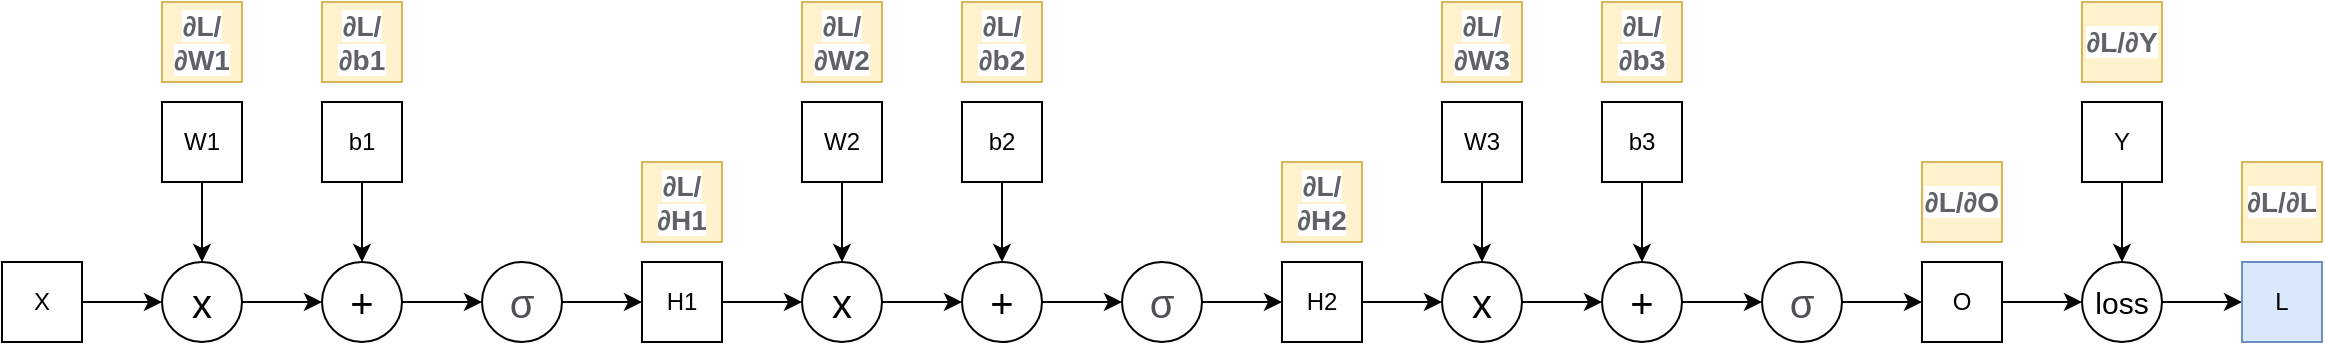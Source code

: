 <mxfile version="24.2.1" type="github">
  <diagram name="페이지-1" id="BkDjTnzv6I5W9YhU9uMP">
    <mxGraphModel dx="1323" dy="1843" grid="1" gridSize="10" guides="1" tooltips="1" connect="1" arrows="1" fold="1" page="1" pageScale="1" pageWidth="827" pageHeight="1169" math="0" shadow="0">
      <root>
        <mxCell id="0" />
        <mxCell id="1" parent="0" />
        <mxCell id="OTDmI-xniEaenbiDMN5k-1" style="edgeStyle=orthogonalEdgeStyle;rounded=0;orthogonalLoop=1;jettySize=auto;html=1;" parent="1" source="OTDmI-xniEaenbiDMN5k-2" target="OTDmI-xniEaenbiDMN5k-4" edge="1">
          <mxGeometry relative="1" as="geometry" />
        </mxCell>
        <mxCell id="OTDmI-xniEaenbiDMN5k-2" value="X" style="whiteSpace=wrap;html=1;aspect=fixed;" parent="1" vertex="1">
          <mxGeometry y="300" width="40" height="40" as="geometry" />
        </mxCell>
        <mxCell id="OTDmI-xniEaenbiDMN5k-3" style="edgeStyle=orthogonalEdgeStyle;rounded=0;orthogonalLoop=1;jettySize=auto;html=1;entryX=0;entryY=0.5;entryDx=0;entryDy=0;" parent="1" source="OTDmI-xniEaenbiDMN5k-4" target="OTDmI-xniEaenbiDMN5k-10" edge="1">
          <mxGeometry relative="1" as="geometry" />
        </mxCell>
        <mxCell id="OTDmI-xniEaenbiDMN5k-4" value="x" style="ellipse;whiteSpace=wrap;html=1;aspect=fixed;fontSize=20;" parent="1" vertex="1">
          <mxGeometry x="80" y="300" width="40" height="40" as="geometry" />
        </mxCell>
        <mxCell id="OTDmI-xniEaenbiDMN5k-5" style="edgeStyle=orthogonalEdgeStyle;rounded=0;orthogonalLoop=1;jettySize=auto;html=1;" parent="1" source="OTDmI-xniEaenbiDMN5k-6" target="OTDmI-xniEaenbiDMN5k-4" edge="1">
          <mxGeometry relative="1" as="geometry" />
        </mxCell>
        <mxCell id="OTDmI-xniEaenbiDMN5k-6" value="W1" style="whiteSpace=wrap;html=1;aspect=fixed;" parent="1" vertex="1">
          <mxGeometry x="80" y="220" width="40" height="40" as="geometry" />
        </mxCell>
        <mxCell id="OTDmI-xniEaenbiDMN5k-7" style="edgeStyle=orthogonalEdgeStyle;rounded=0;orthogonalLoop=1;jettySize=auto;html=1;" parent="1" source="OTDmI-xniEaenbiDMN5k-8" target="OTDmI-xniEaenbiDMN5k-10" edge="1">
          <mxGeometry relative="1" as="geometry" />
        </mxCell>
        <mxCell id="OTDmI-xniEaenbiDMN5k-8" value="b1" style="whiteSpace=wrap;html=1;aspect=fixed;" parent="1" vertex="1">
          <mxGeometry x="160" y="220" width="40" height="40" as="geometry" />
        </mxCell>
        <mxCell id="OTDmI-xniEaenbiDMN5k-9" style="edgeStyle=orthogonalEdgeStyle;rounded=0;orthogonalLoop=1;jettySize=auto;html=1;entryX=0;entryY=0.5;entryDx=0;entryDy=0;" parent="1" source="OTDmI-xniEaenbiDMN5k-10" target="qkD3_rW6BnuaW-3683jl-1" edge="1">
          <mxGeometry relative="1" as="geometry">
            <mxPoint x="240" y="320" as="targetPoint" />
          </mxGeometry>
        </mxCell>
        <mxCell id="OTDmI-xniEaenbiDMN5k-10" value="+" style="ellipse;whiteSpace=wrap;html=1;aspect=fixed;fontSize=20;" parent="1" vertex="1">
          <mxGeometry x="160" y="300" width="40" height="40" as="geometry" />
        </mxCell>
        <mxCell id="OTDmI-xniEaenbiDMN5k-11" style="edgeStyle=orthogonalEdgeStyle;rounded=0;orthogonalLoop=1;jettySize=auto;html=1;entryX=0;entryY=0.5;entryDx=0;entryDy=0;" parent="1" source="OTDmI-xniEaenbiDMN5k-12" target="OTDmI-xniEaenbiDMN5k-14" edge="1">
          <mxGeometry relative="1" as="geometry" />
        </mxCell>
        <mxCell id="OTDmI-xniEaenbiDMN5k-12" value="H1" style="whiteSpace=wrap;html=1;aspect=fixed;" parent="1" vertex="1">
          <mxGeometry x="320" y="300" width="40" height="40" as="geometry" />
        </mxCell>
        <mxCell id="OTDmI-xniEaenbiDMN5k-13" style="edgeStyle=orthogonalEdgeStyle;rounded=0;orthogonalLoop=1;jettySize=auto;html=1;entryX=0;entryY=0.5;entryDx=0;entryDy=0;" parent="1" source="OTDmI-xniEaenbiDMN5k-14" target="OTDmI-xniEaenbiDMN5k-20" edge="1">
          <mxGeometry relative="1" as="geometry" />
        </mxCell>
        <mxCell id="OTDmI-xniEaenbiDMN5k-14" value="x" style="ellipse;whiteSpace=wrap;html=1;aspect=fixed;fontSize=20;" parent="1" vertex="1">
          <mxGeometry x="400" y="300" width="40" height="40" as="geometry" />
        </mxCell>
        <mxCell id="OTDmI-xniEaenbiDMN5k-15" style="edgeStyle=orthogonalEdgeStyle;rounded=0;orthogonalLoop=1;jettySize=auto;html=1;" parent="1" source="OTDmI-xniEaenbiDMN5k-16" target="OTDmI-xniEaenbiDMN5k-14" edge="1">
          <mxGeometry relative="1" as="geometry" />
        </mxCell>
        <mxCell id="OTDmI-xniEaenbiDMN5k-16" value="W2" style="whiteSpace=wrap;html=1;aspect=fixed;" parent="1" vertex="1">
          <mxGeometry x="400" y="220" width="40" height="40" as="geometry" />
        </mxCell>
        <mxCell id="OTDmI-xniEaenbiDMN5k-17" style="edgeStyle=orthogonalEdgeStyle;rounded=0;orthogonalLoop=1;jettySize=auto;html=1;" parent="1" source="OTDmI-xniEaenbiDMN5k-18" target="OTDmI-xniEaenbiDMN5k-20" edge="1">
          <mxGeometry relative="1" as="geometry" />
        </mxCell>
        <mxCell id="OTDmI-xniEaenbiDMN5k-18" value="b2" style="whiteSpace=wrap;html=1;aspect=fixed;" parent="1" vertex="1">
          <mxGeometry x="480" y="220" width="40" height="40" as="geometry" />
        </mxCell>
        <mxCell id="OTDmI-xniEaenbiDMN5k-19" style="edgeStyle=orthogonalEdgeStyle;rounded=0;orthogonalLoop=1;jettySize=auto;html=1;entryX=0;entryY=0.5;entryDx=0;entryDy=0;" parent="1" source="OTDmI-xniEaenbiDMN5k-20" target="qkD3_rW6BnuaW-3683jl-6" edge="1">
          <mxGeometry relative="1" as="geometry" />
        </mxCell>
        <mxCell id="OTDmI-xniEaenbiDMN5k-20" value="+" style="ellipse;whiteSpace=wrap;html=1;aspect=fixed;fontSize=20;" parent="1" vertex="1">
          <mxGeometry x="480" y="300" width="40" height="40" as="geometry" />
        </mxCell>
        <mxCell id="OTDmI-xniEaenbiDMN5k-21" style="edgeStyle=orthogonalEdgeStyle;rounded=0;orthogonalLoop=1;jettySize=auto;html=1;exitX=1;exitY=0.5;exitDx=0;exitDy=0;" parent="1" source="OTDmI-xniEaenbiDMN5k-22" target="OTDmI-xniEaenbiDMN5k-24" edge="1">
          <mxGeometry relative="1" as="geometry" />
        </mxCell>
        <mxCell id="OTDmI-xniEaenbiDMN5k-22" value="H2" style="whiteSpace=wrap;html=1;aspect=fixed;" parent="1" vertex="1">
          <mxGeometry x="640" y="300" width="40" height="40" as="geometry" />
        </mxCell>
        <mxCell id="OTDmI-xniEaenbiDMN5k-23" style="edgeStyle=orthogonalEdgeStyle;rounded=0;orthogonalLoop=1;jettySize=auto;html=1;entryX=0;entryY=0.5;entryDx=0;entryDy=0;" parent="1" source="OTDmI-xniEaenbiDMN5k-24" target="OTDmI-xniEaenbiDMN5k-30" edge="1">
          <mxGeometry relative="1" as="geometry" />
        </mxCell>
        <mxCell id="OTDmI-xniEaenbiDMN5k-24" value="x" style="ellipse;whiteSpace=wrap;html=1;aspect=fixed;fontSize=20;" parent="1" vertex="1">
          <mxGeometry x="720" y="300" width="40" height="40" as="geometry" />
        </mxCell>
        <mxCell id="OTDmI-xniEaenbiDMN5k-25" style="edgeStyle=orthogonalEdgeStyle;rounded=0;orthogonalLoop=1;jettySize=auto;html=1;" parent="1" source="OTDmI-xniEaenbiDMN5k-26" target="OTDmI-xniEaenbiDMN5k-24" edge="1">
          <mxGeometry relative="1" as="geometry" />
        </mxCell>
        <mxCell id="OTDmI-xniEaenbiDMN5k-26" value="W3" style="whiteSpace=wrap;html=1;aspect=fixed;" parent="1" vertex="1">
          <mxGeometry x="720" y="220" width="40" height="40" as="geometry" />
        </mxCell>
        <mxCell id="OTDmI-xniEaenbiDMN5k-27" style="edgeStyle=orthogonalEdgeStyle;rounded=0;orthogonalLoop=1;jettySize=auto;html=1;" parent="1" source="OTDmI-xniEaenbiDMN5k-28" target="OTDmI-xniEaenbiDMN5k-30" edge="1">
          <mxGeometry relative="1" as="geometry" />
        </mxCell>
        <mxCell id="OTDmI-xniEaenbiDMN5k-28" value="b3" style="whiteSpace=wrap;html=1;aspect=fixed;" parent="1" vertex="1">
          <mxGeometry x="800" y="220" width="40" height="40" as="geometry" />
        </mxCell>
        <mxCell id="OTDmI-xniEaenbiDMN5k-29" style="edgeStyle=orthogonalEdgeStyle;rounded=0;orthogonalLoop=1;jettySize=auto;html=1;entryX=0;entryY=0.5;entryDx=0;entryDy=0;" parent="1" source="OTDmI-xniEaenbiDMN5k-30" target="qkD3_rW6BnuaW-3683jl-8" edge="1">
          <mxGeometry relative="1" as="geometry">
            <mxPoint x="880" y="320" as="targetPoint" />
          </mxGeometry>
        </mxCell>
        <mxCell id="OTDmI-xniEaenbiDMN5k-30" value="+" style="ellipse;whiteSpace=wrap;html=1;aspect=fixed;fontSize=20;" parent="1" vertex="1">
          <mxGeometry x="800" y="300" width="40" height="40" as="geometry" />
        </mxCell>
        <mxCell id="OTDmI-xniEaenbiDMN5k-44" style="edgeStyle=orthogonalEdgeStyle;rounded=0;orthogonalLoop=1;jettySize=auto;html=1;entryX=0;entryY=0.5;entryDx=0;entryDy=0;" parent="1" source="OTDmI-xniEaenbiDMN5k-31" edge="1">
          <mxGeometry relative="1" as="geometry">
            <mxPoint x="1040" y="320" as="targetPoint" />
          </mxGeometry>
        </mxCell>
        <mxCell id="OTDmI-xniEaenbiDMN5k-31" value="O" style="whiteSpace=wrap;html=1;aspect=fixed;" parent="1" vertex="1">
          <mxGeometry x="960" y="300" width="40" height="40" as="geometry" />
        </mxCell>
        <mxCell id="OTDmI-xniEaenbiDMN5k-34" value="&lt;span style=&quot;font-weight: bold; color: rgb(95, 99, 104); font-family: &amp;quot;Apple SD Gothic Neo&amp;quot;, arial, sans-serif; font-size: 14px; text-align: left; background-color: rgb(255, 255, 255);&quot;&gt;∂L/&lt;/span&gt;&lt;span style=&quot;font-weight: bold; color: rgb(95, 99, 104); font-family: &amp;quot;Apple SD Gothic Neo&amp;quot;, arial, sans-serif; font-size: 14px; text-align: left; background-color: rgb(255, 255, 255);&quot;&gt;∂W1&lt;/span&gt;" style="whiteSpace=wrap;html=1;aspect=fixed;fillColor=#fff2cc;strokeColor=#d6b656;" parent="1" vertex="1">
          <mxGeometry x="80" y="170" width="40" height="40" as="geometry" />
        </mxCell>
        <mxCell id="OTDmI-xniEaenbiDMN5k-35" value="&lt;span style=&quot;font-weight: bold; color: rgb(95, 99, 104); font-family: &amp;quot;Apple SD Gothic Neo&amp;quot;, arial, sans-serif; font-size: 14px; text-align: left; background-color: rgb(255, 255, 255);&quot;&gt;∂L/&lt;/span&gt;&lt;span style=&quot;font-weight: bold; color: rgb(95, 99, 104); font-family: &amp;quot;Apple SD Gothic Neo&amp;quot;, arial, sans-serif; font-size: 14px; text-align: left; background-color: rgb(255, 255, 255);&quot;&gt;∂b1&lt;/span&gt;" style="whiteSpace=wrap;html=1;aspect=fixed;fillColor=#fff2cc;strokeColor=#d6b656;" parent="1" vertex="1">
          <mxGeometry x="160" y="170" width="40" height="40" as="geometry" />
        </mxCell>
        <mxCell id="OTDmI-xniEaenbiDMN5k-36" value="&lt;span style=&quot;font-weight: bold; color: rgb(95, 99, 104); font-family: &amp;quot;Apple SD Gothic Neo&amp;quot;, arial, sans-serif; font-size: 14px; text-align: left; background-color: rgb(255, 255, 255);&quot;&gt;∂L/&lt;/span&gt;&lt;span style=&quot;font-weight: bold; color: rgb(95, 99, 104); font-family: &amp;quot;Apple SD Gothic Neo&amp;quot;, arial, sans-serif; font-size: 14px; text-align: left; background-color: rgb(255, 255, 255);&quot;&gt;∂H1&lt;/span&gt;" style="whiteSpace=wrap;html=1;aspect=fixed;fillColor=#fff2cc;strokeColor=#d6b656;" parent="1" vertex="1">
          <mxGeometry x="320" y="250" width="40" height="40" as="geometry" />
        </mxCell>
        <mxCell id="OTDmI-xniEaenbiDMN5k-37" value="&lt;span style=&quot;font-weight: bold; color: rgb(95, 99, 104); font-family: &amp;quot;Apple SD Gothic Neo&amp;quot;, arial, sans-serif; font-size: 14px; text-align: left; background-color: rgb(255, 255, 255);&quot;&gt;∂L/&lt;/span&gt;&lt;span style=&quot;font-weight: bold; color: rgb(95, 99, 104); font-family: &amp;quot;Apple SD Gothic Neo&amp;quot;, arial, sans-serif; font-size: 14px; text-align: left; background-color: rgb(255, 255, 255);&quot;&gt;∂W2&lt;/span&gt;" style="whiteSpace=wrap;html=1;aspect=fixed;fillColor=#fff2cc;strokeColor=#d6b656;" parent="1" vertex="1">
          <mxGeometry x="400" y="170" width="40" height="40" as="geometry" />
        </mxCell>
        <mxCell id="OTDmI-xniEaenbiDMN5k-38" value="&lt;span style=&quot;font-weight: bold; color: rgb(95, 99, 104); font-family: &amp;quot;Apple SD Gothic Neo&amp;quot;, arial, sans-serif; font-size: 14px; text-align: left; background-color: rgb(255, 255, 255);&quot;&gt;∂L/&lt;/span&gt;&lt;span style=&quot;font-weight: bold; color: rgb(95, 99, 104); font-family: &amp;quot;Apple SD Gothic Neo&amp;quot;, arial, sans-serif; font-size: 14px; text-align: left; background-color: rgb(255, 255, 255);&quot;&gt;∂b2&lt;/span&gt;" style="whiteSpace=wrap;html=1;aspect=fixed;fillColor=#fff2cc;strokeColor=#d6b656;" parent="1" vertex="1">
          <mxGeometry x="480" y="170" width="40" height="40" as="geometry" />
        </mxCell>
        <mxCell id="OTDmI-xniEaenbiDMN5k-39" value="&lt;span style=&quot;font-weight: bold; color: rgb(95, 99, 104); font-family: &amp;quot;Apple SD Gothic Neo&amp;quot;, arial, sans-serif; font-size: 14px; text-align: left; background-color: rgb(255, 255, 255);&quot;&gt;∂L/&lt;/span&gt;&lt;span style=&quot;font-weight: bold; color: rgb(95, 99, 104); font-family: &amp;quot;Apple SD Gothic Neo&amp;quot;, arial, sans-serif; font-size: 14px; text-align: left; background-color: rgb(255, 255, 255);&quot;&gt;∂H2&lt;/span&gt;" style="whiteSpace=wrap;html=1;aspect=fixed;fillColor=#fff2cc;strokeColor=#d6b656;" parent="1" vertex="1">
          <mxGeometry x="640" y="250" width="40" height="40" as="geometry" />
        </mxCell>
        <mxCell id="OTDmI-xniEaenbiDMN5k-40" value="&lt;span style=&quot;font-weight: bold; color: rgb(95, 99, 104); font-family: &amp;quot;Apple SD Gothic Neo&amp;quot;, arial, sans-serif; font-size: 14px; text-align: left; background-color: rgb(255, 255, 255);&quot;&gt;∂L/&lt;/span&gt;&lt;span style=&quot;font-weight: bold; color: rgb(95, 99, 104); font-family: &amp;quot;Apple SD Gothic Neo&amp;quot;, arial, sans-serif; font-size: 14px; text-align: left; background-color: rgb(255, 255, 255);&quot;&gt;∂W3&lt;/span&gt;" style="whiteSpace=wrap;html=1;aspect=fixed;fillColor=#fff2cc;strokeColor=#d6b656;" parent="1" vertex="1">
          <mxGeometry x="720" y="170" width="40" height="40" as="geometry" />
        </mxCell>
        <mxCell id="OTDmI-xniEaenbiDMN5k-41" value="&lt;span style=&quot;font-weight: bold; color: rgb(95, 99, 104); font-family: &amp;quot;Apple SD Gothic Neo&amp;quot;, arial, sans-serif; font-size: 14px; text-align: left; background-color: rgb(255, 255, 255);&quot;&gt;∂L/&lt;/span&gt;&lt;span style=&quot;font-weight: bold; color: rgb(95, 99, 104); font-family: &amp;quot;Apple SD Gothic Neo&amp;quot;, arial, sans-serif; font-size: 14px; text-align: left; background-color: rgb(255, 255, 255);&quot;&gt;∂b3&lt;/span&gt;" style="whiteSpace=wrap;html=1;aspect=fixed;fillColor=#fff2cc;strokeColor=#d6b656;" parent="1" vertex="1">
          <mxGeometry x="800" y="170" width="40" height="40" as="geometry" />
        </mxCell>
        <mxCell id="OTDmI-xniEaenbiDMN5k-42" value="&lt;span style=&quot;font-weight: bold; color: rgb(95, 99, 104); font-family: &amp;quot;Apple SD Gothic Neo&amp;quot;, arial, sans-serif; font-size: 14px; text-align: left; background-color: rgb(255, 255, 255);&quot;&gt;∂L/&lt;/span&gt;&lt;span style=&quot;font-weight: bold; color: rgb(95, 99, 104); font-family: &amp;quot;Apple SD Gothic Neo&amp;quot;, arial, sans-serif; font-size: 14px; text-align: left; background-color: rgb(255, 255, 255);&quot;&gt;∂O&lt;/span&gt;" style="whiteSpace=wrap;html=1;aspect=fixed;fillColor=#fff2cc;strokeColor=#d6b656;" parent="1" vertex="1">
          <mxGeometry x="960" y="250" width="40" height="40" as="geometry" />
        </mxCell>
        <mxCell id="OTDmI-xniEaenbiDMN5k-47" style="edgeStyle=orthogonalEdgeStyle;rounded=0;orthogonalLoop=1;jettySize=auto;html=1;" parent="1" source="OTDmI-xniEaenbiDMN5k-45" target="OTDmI-xniEaenbiDMN5k-46" edge="1">
          <mxGeometry relative="1" as="geometry" />
        </mxCell>
        <mxCell id="OTDmI-xniEaenbiDMN5k-45" value="&lt;font style=&quot;font-size: 15px;&quot;&gt;loss&lt;/font&gt;" style="ellipse;whiteSpace=wrap;html=1;aspect=fixed;fontSize=15;" parent="1" vertex="1">
          <mxGeometry x="1040" y="300" width="40" height="40" as="geometry" />
        </mxCell>
        <mxCell id="OTDmI-xniEaenbiDMN5k-46" value="L" style="whiteSpace=wrap;html=1;aspect=fixed;fillColor=#dae8fc;strokeColor=#6c8ebf;" parent="1" vertex="1">
          <mxGeometry x="1120" y="300" width="40" height="40" as="geometry" />
        </mxCell>
        <mxCell id="OTDmI-xniEaenbiDMN5k-50" style="edgeStyle=orthogonalEdgeStyle;rounded=0;orthogonalLoop=1;jettySize=auto;html=1;" parent="1" source="OTDmI-xniEaenbiDMN5k-48" target="OTDmI-xniEaenbiDMN5k-45" edge="1">
          <mxGeometry relative="1" as="geometry" />
        </mxCell>
        <mxCell id="OTDmI-xniEaenbiDMN5k-48" value="Y" style="whiteSpace=wrap;html=1;aspect=fixed;" parent="1" vertex="1">
          <mxGeometry x="1040" y="220" width="40" height="40" as="geometry" />
        </mxCell>
        <mxCell id="OTDmI-xniEaenbiDMN5k-49" value="&lt;span style=&quot;font-weight: bold; color: rgb(95, 99, 104); font-family: &amp;quot;Apple SD Gothic Neo&amp;quot;, arial, sans-serif; font-size: 14px; text-align: left; background-color: rgb(255, 255, 255);&quot;&gt;∂L/&lt;/span&gt;&lt;span style=&quot;font-weight: bold; color: rgb(95, 99, 104); font-family: &amp;quot;Apple SD Gothic Neo&amp;quot;, arial, sans-serif; font-size: 14px; text-align: left; background-color: rgb(255, 255, 255);&quot;&gt;∂Y&lt;/span&gt;" style="whiteSpace=wrap;html=1;aspect=fixed;fillColor=#fff2cc;strokeColor=#d6b656;" parent="1" vertex="1">
          <mxGeometry x="1040" y="170" width="40" height="40" as="geometry" />
        </mxCell>
        <mxCell id="OTDmI-xniEaenbiDMN5k-51" value="&lt;span style=&quot;font-weight: bold; color: rgb(95, 99, 104); font-family: &amp;quot;Apple SD Gothic Neo&amp;quot;, arial, sans-serif; font-size: 14px; text-align: left; background-color: rgb(255, 255, 255);&quot;&gt;∂L/&lt;/span&gt;&lt;span style=&quot;font-weight: bold; color: rgb(95, 99, 104); font-family: &amp;quot;Apple SD Gothic Neo&amp;quot;, arial, sans-serif; font-size: 14px; text-align: left; background-color: rgb(255, 255, 255);&quot;&gt;∂L&lt;/span&gt;" style="whiteSpace=wrap;html=1;aspect=fixed;fillColor=#fff2cc;strokeColor=#d6b656;" parent="1" vertex="1">
          <mxGeometry x="1120" y="250" width="40" height="40" as="geometry" />
        </mxCell>
        <mxCell id="qkD3_rW6BnuaW-3683jl-2" style="edgeStyle=orthogonalEdgeStyle;rounded=0;orthogonalLoop=1;jettySize=auto;html=1;entryX=0;entryY=0.5;entryDx=0;entryDy=0;" edge="1" parent="1" source="qkD3_rW6BnuaW-3683jl-1" target="OTDmI-xniEaenbiDMN5k-12">
          <mxGeometry relative="1" as="geometry" />
        </mxCell>
        <mxCell id="qkD3_rW6BnuaW-3683jl-1" value="&lt;span style=&quot;color: rgb(77, 81, 86); font-family: &amp;quot;Apple SD Gothic Neo&amp;quot;, arial, sans-serif; text-align: left; background-color: rgb(255, 255, 255);&quot;&gt;&lt;font style=&quot;font-size: 20px;&quot;&gt;σ&lt;/font&gt;&lt;/span&gt;" style="ellipse;whiteSpace=wrap;html=1;aspect=fixed;fontSize=20;" vertex="1" parent="1">
          <mxGeometry x="240" y="300" width="40" height="40" as="geometry" />
        </mxCell>
        <mxCell id="qkD3_rW6BnuaW-3683jl-7" style="edgeStyle=orthogonalEdgeStyle;rounded=0;orthogonalLoop=1;jettySize=auto;html=1;exitX=1;exitY=0.5;exitDx=0;exitDy=0;entryX=0;entryY=0.5;entryDx=0;entryDy=0;" edge="1" parent="1" source="qkD3_rW6BnuaW-3683jl-6" target="OTDmI-xniEaenbiDMN5k-22">
          <mxGeometry relative="1" as="geometry" />
        </mxCell>
        <mxCell id="qkD3_rW6BnuaW-3683jl-6" value="&lt;span style=&quot;color: rgb(77, 81, 86); font-family: &amp;quot;Apple SD Gothic Neo&amp;quot;, arial, sans-serif; text-align: left; background-color: rgb(255, 255, 255);&quot;&gt;&lt;font style=&quot;font-size: 20px;&quot;&gt;σ&lt;/font&gt;&lt;/span&gt;" style="ellipse;whiteSpace=wrap;html=1;aspect=fixed;fontSize=20;" vertex="1" parent="1">
          <mxGeometry x="560" y="300" width="40" height="40" as="geometry" />
        </mxCell>
        <mxCell id="qkD3_rW6BnuaW-3683jl-11" style="edgeStyle=orthogonalEdgeStyle;rounded=0;orthogonalLoop=1;jettySize=auto;html=1;exitX=1;exitY=0.5;exitDx=0;exitDy=0;entryX=0;entryY=0.5;entryDx=0;entryDy=0;" edge="1" parent="1" source="qkD3_rW6BnuaW-3683jl-8" target="OTDmI-xniEaenbiDMN5k-31">
          <mxGeometry relative="1" as="geometry" />
        </mxCell>
        <mxCell id="qkD3_rW6BnuaW-3683jl-8" value="&lt;span style=&quot;color: rgb(77, 81, 86); font-family: &amp;quot;Apple SD Gothic Neo&amp;quot;, arial, sans-serif; text-align: left; background-color: rgb(255, 255, 255);&quot;&gt;&lt;font style=&quot;font-size: 20px;&quot;&gt;σ&lt;/font&gt;&lt;/span&gt;" style="ellipse;whiteSpace=wrap;html=1;aspect=fixed;fontSize=20;" vertex="1" parent="1">
          <mxGeometry x="880" y="300" width="40" height="40" as="geometry" />
        </mxCell>
      </root>
    </mxGraphModel>
  </diagram>
</mxfile>
